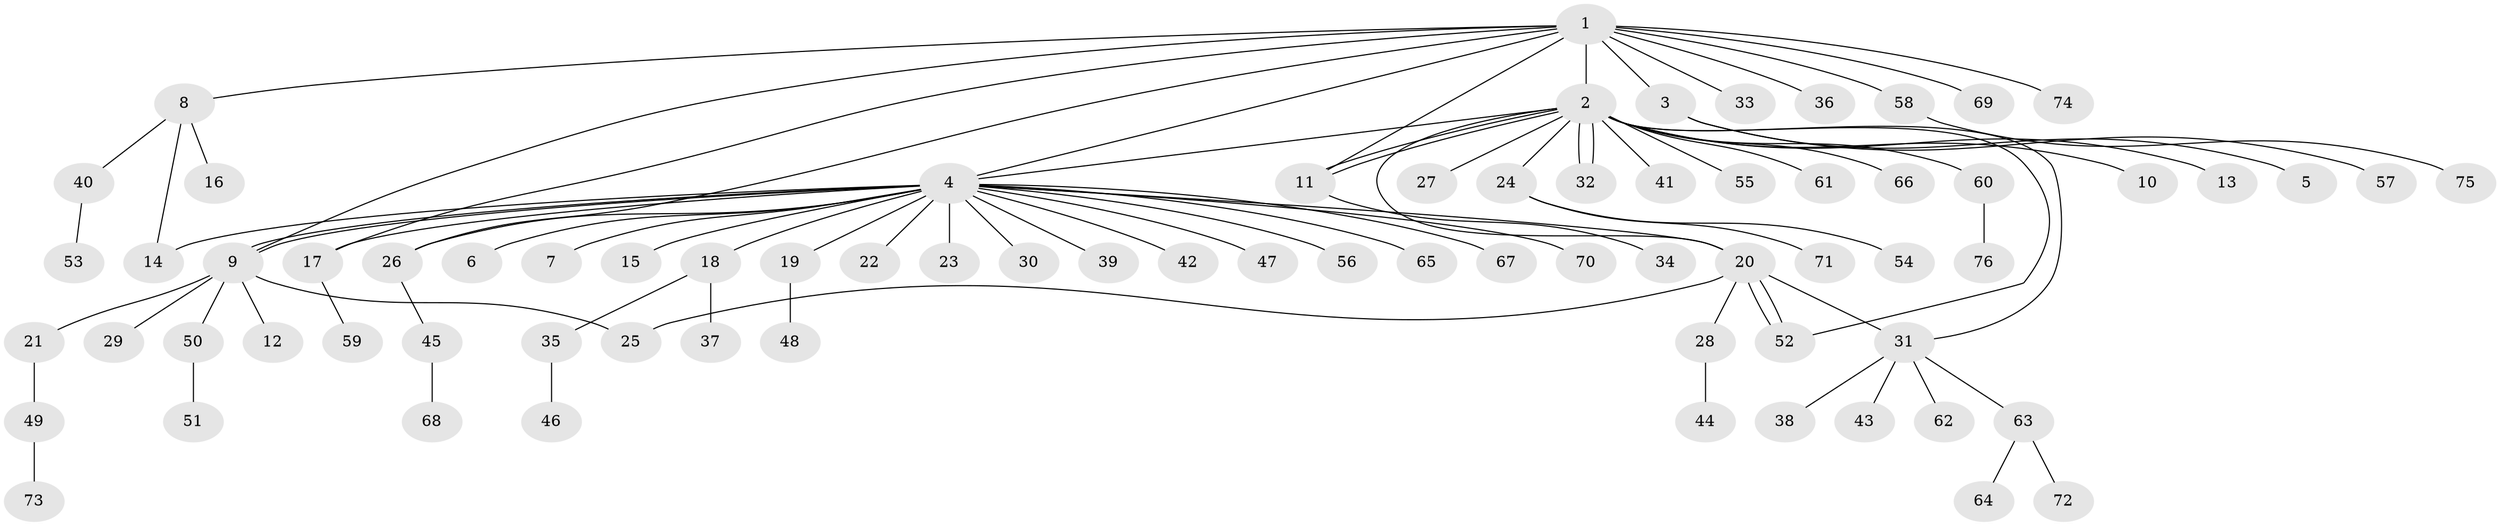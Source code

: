 // coarse degree distribution, {12: 0.02631578947368421, 7: 0.02631578947368421, 2: 0.15789473684210525, 20: 0.02631578947368421, 1: 0.6842105263157895, 4: 0.02631578947368421, 6: 0.02631578947368421, 3: 0.02631578947368421}
// Generated by graph-tools (version 1.1) at 2025/18/03/04/25 18:18:24]
// undirected, 76 vertices, 89 edges
graph export_dot {
graph [start="1"]
  node [color=gray90,style=filled];
  1;
  2;
  3;
  4;
  5;
  6;
  7;
  8;
  9;
  10;
  11;
  12;
  13;
  14;
  15;
  16;
  17;
  18;
  19;
  20;
  21;
  22;
  23;
  24;
  25;
  26;
  27;
  28;
  29;
  30;
  31;
  32;
  33;
  34;
  35;
  36;
  37;
  38;
  39;
  40;
  41;
  42;
  43;
  44;
  45;
  46;
  47;
  48;
  49;
  50;
  51;
  52;
  53;
  54;
  55;
  56;
  57;
  58;
  59;
  60;
  61;
  62;
  63;
  64;
  65;
  66;
  67;
  68;
  69;
  70;
  71;
  72;
  73;
  74;
  75;
  76;
  1 -- 2;
  1 -- 3;
  1 -- 4;
  1 -- 8;
  1 -- 9;
  1 -- 11;
  1 -- 17;
  1 -- 26;
  1 -- 33;
  1 -- 36;
  1 -- 58;
  1 -- 69;
  1 -- 74;
  2 -- 4;
  2 -- 10;
  2 -- 11;
  2 -- 11;
  2 -- 13;
  2 -- 20;
  2 -- 24;
  2 -- 27;
  2 -- 31;
  2 -- 32;
  2 -- 32;
  2 -- 41;
  2 -- 52;
  2 -- 55;
  2 -- 60;
  2 -- 61;
  2 -- 66;
  3 -- 5;
  3 -- 57;
  4 -- 6;
  4 -- 7;
  4 -- 9;
  4 -- 9;
  4 -- 14;
  4 -- 15;
  4 -- 17;
  4 -- 18;
  4 -- 19;
  4 -- 20;
  4 -- 22;
  4 -- 23;
  4 -- 26;
  4 -- 30;
  4 -- 39;
  4 -- 42;
  4 -- 47;
  4 -- 56;
  4 -- 65;
  4 -- 67;
  4 -- 70;
  8 -- 14;
  8 -- 16;
  8 -- 40;
  9 -- 12;
  9 -- 21;
  9 -- 25;
  9 -- 29;
  9 -- 50;
  11 -- 34;
  17 -- 59;
  18 -- 35;
  18 -- 37;
  19 -- 48;
  20 -- 25;
  20 -- 28;
  20 -- 31;
  20 -- 52;
  20 -- 52;
  21 -- 49;
  24 -- 54;
  24 -- 71;
  26 -- 45;
  28 -- 44;
  31 -- 38;
  31 -- 43;
  31 -- 62;
  31 -- 63;
  35 -- 46;
  40 -- 53;
  45 -- 68;
  49 -- 73;
  50 -- 51;
  58 -- 75;
  60 -- 76;
  63 -- 64;
  63 -- 72;
}

